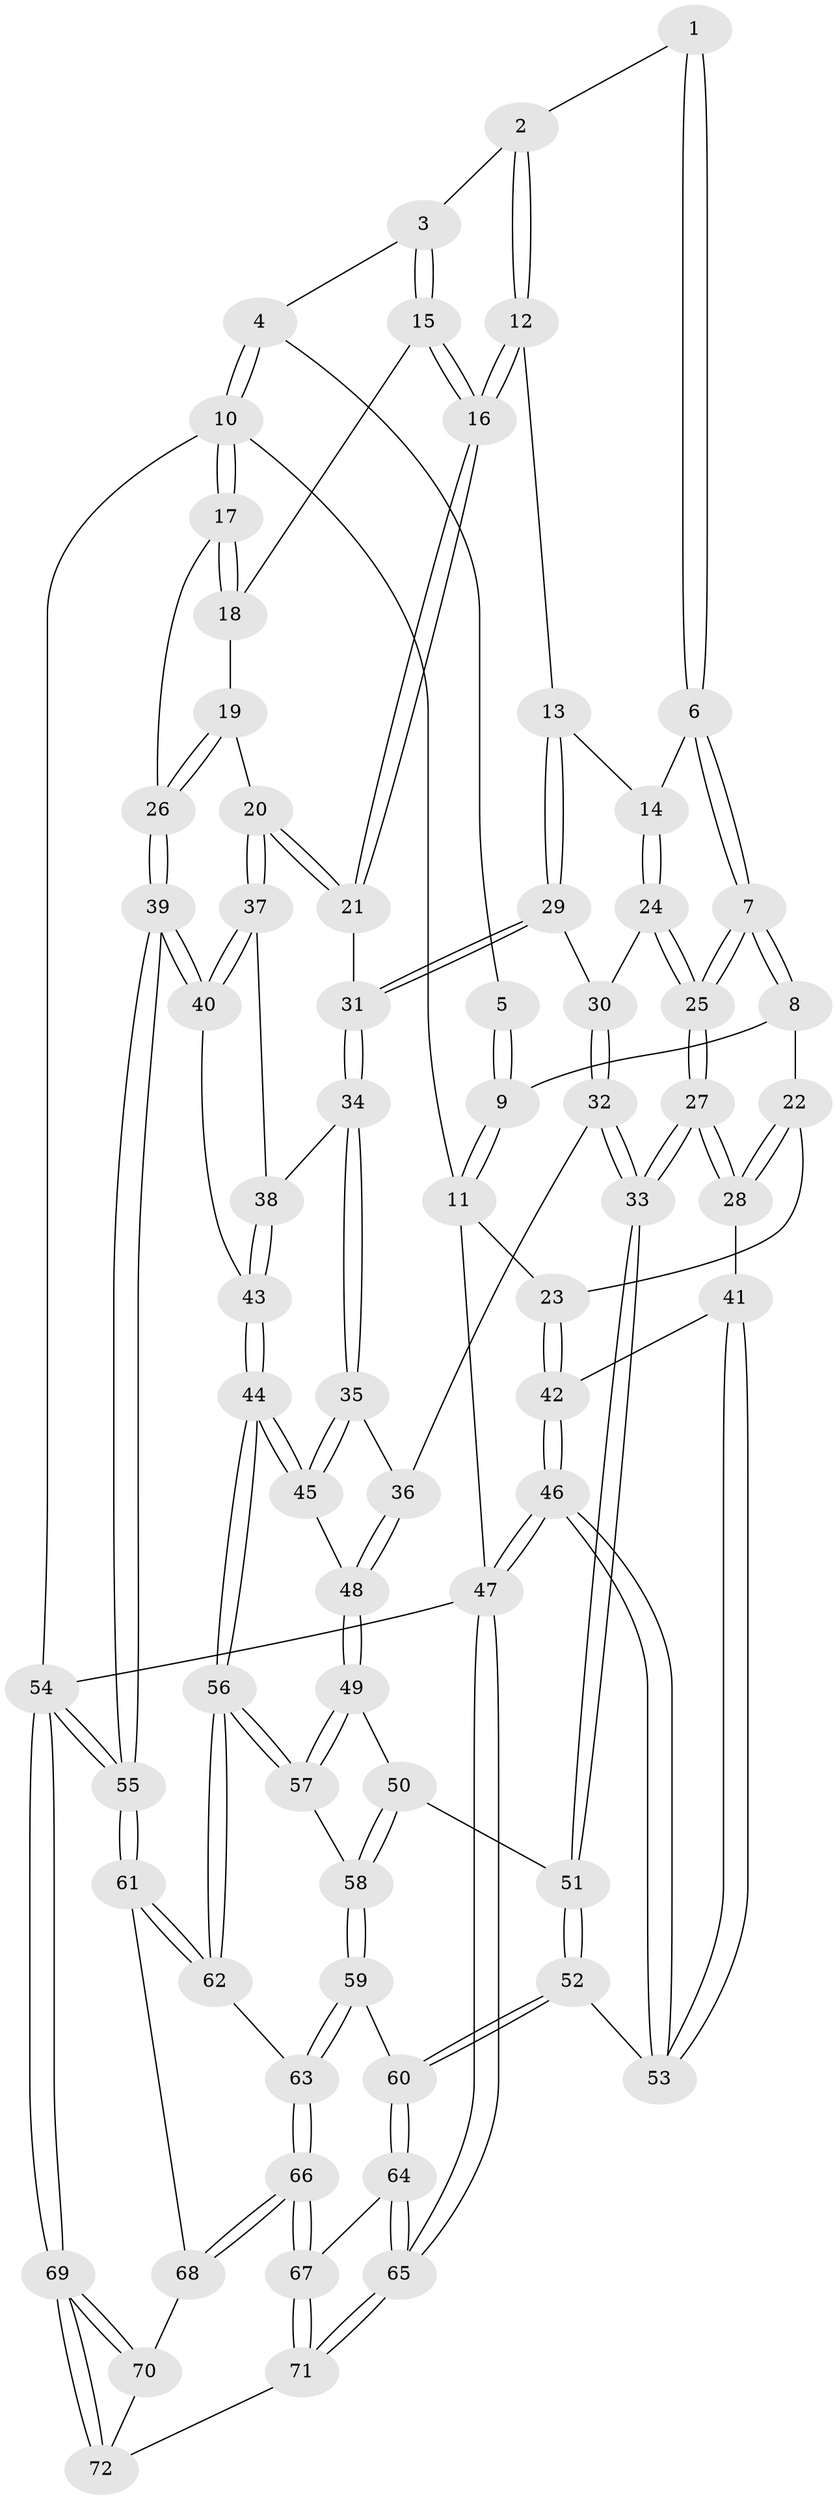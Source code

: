 // Generated by graph-tools (version 1.1) at 2025/11/02/27/25 16:11:52]
// undirected, 72 vertices, 177 edges
graph export_dot {
graph [start="1"]
  node [color=gray90,style=filled];
  1 [pos="+0.24551983858175788+0"];
  2 [pos="+0.43837128258778996+0.13510309671268708"];
  3 [pos="+0.6541901606014082+0"];
  4 [pos="+0.6766162460763571+0"];
  5 [pos="+0.21016808453521255+0"];
  6 [pos="+0.24734447947749355+0.11939777034133282"];
  7 [pos="+0.16368685476389472+0.22838211317600302"];
  8 [pos="+0.10914916128649467+0.1992925904519352"];
  9 [pos="+0+0"];
  10 [pos="+1+0"];
  11 [pos="+0+0"];
  12 [pos="+0.41900647678923647+0.20629971175948292"];
  13 [pos="+0.4173537259166327+0.20745223298328255"];
  14 [pos="+0.33797501121004797+0.20266132321552738"];
  15 [pos="+0.6683720107060455+0.07499490804880972"];
  16 [pos="+0.5776192973379267+0.251087115103487"];
  17 [pos="+1+0.16238663607049603"];
  18 [pos="+0.6985853554791075+0.11038046040246757"];
  19 [pos="+0.7594228601456756+0.1856711005475941"];
  20 [pos="+0.6755094958552115+0.3624209274345229"];
  21 [pos="+0.5809117622608098+0.2794510347722895"];
  22 [pos="+0.00633141252517503+0.2408035583318925"];
  23 [pos="+0+0.13141154982634082"];
  24 [pos="+0.29872220894139856+0.2794763216615614"];
  25 [pos="+0.17483512302353688+0.3331254017363042"];
  26 [pos="+1+0.3504686984800299"];
  27 [pos="+0.1472839479301904+0.4190954433195429"];
  28 [pos="+0.13190691699465365+0.4204204022517173"];
  29 [pos="+0.4105245993930888+0.3470937199283044"];
  30 [pos="+0.39233364249238806+0.3568246258516559"];
  31 [pos="+0.4928962592134999+0.36820629606833444"];
  32 [pos="+0.32403086042799956+0.44561914450242024"];
  33 [pos="+0.17404121470902334+0.44125302429308366"];
  34 [pos="+0.5191645070301549+0.4522477212098061"];
  35 [pos="+0.5083520252201333+0.47458031635318537"];
  36 [pos="+0.3274526945833663+0.4492606175561979"];
  37 [pos="+0.6932326932883908+0.39317834695191267"];
  38 [pos="+0.6175397931004288+0.44261036615741656"];
  39 [pos="+0.9682925075243176+0.4908340672779564"];
  40 [pos="+0.8886680563656344+0.4805635877213404"];
  41 [pos="+0.13026680045307779+0.4209445364623711"];
  42 [pos="+0+0.49781967756511086"];
  43 [pos="+0.6219766112016542+0.5889348220444935"];
  44 [pos="+0.5766290071800189+0.6307782495175683"];
  45 [pos="+0.5070187900966444+0.49952633646346384"];
  46 [pos="+0+0.6665589295628075"];
  47 [pos="+0+1"];
  48 [pos="+0.3842247371255028+0.5666112191259777"];
  49 [pos="+0.38234361017279844+0.5902283256612956"];
  50 [pos="+0.37580469574734127+0.5960731100931108"];
  51 [pos="+0.19879892216840822+0.5772248882391513"];
  52 [pos="+0.18168427631239498+0.7115121848079949"];
  53 [pos="+0.05767462843345439+0.6883714443290181"];
  54 [pos="+1+1"];
  55 [pos="+1+0.6901156212653718"];
  56 [pos="+0.5629008350739951+0.6840371890760586"];
  57 [pos="+0.5067545403399912+0.6606545179676172"];
  58 [pos="+0.3229462752584372+0.7066121320019089"];
  59 [pos="+0.32113956633073604+0.7093766441900082"];
  60 [pos="+0.19641429783034314+0.732221955058674"];
  61 [pos="+0.7121605258494876+0.7867537884012641"];
  62 [pos="+0.5635789097189828+0.686999589574192"];
  63 [pos="+0.4480239094897116+0.8101541497853441"];
  64 [pos="+0.19400644154814994+0.7841732490702875"];
  65 [pos="+0+1"];
  66 [pos="+0.42880237641076935+0.9366815466646715"];
  67 [pos="+0.39238312395452046+1"];
  68 [pos="+0.6969403552024397+0.8286504805774088"];
  69 [pos="+0.8696449684652207+1"];
  70 [pos="+0.6954986754486273+0.8727004683726916"];
  71 [pos="+0.39362527103820943+1"];
  72 [pos="+0.4356631744663607+1"];
  1 -- 2;
  1 -- 6;
  1 -- 6;
  2 -- 3;
  2 -- 12;
  2 -- 12;
  3 -- 4;
  3 -- 15;
  3 -- 15;
  4 -- 5;
  4 -- 10;
  4 -- 10;
  5 -- 9;
  5 -- 9;
  6 -- 7;
  6 -- 7;
  6 -- 14;
  7 -- 8;
  7 -- 8;
  7 -- 25;
  7 -- 25;
  8 -- 9;
  8 -- 22;
  9 -- 11;
  9 -- 11;
  10 -- 11;
  10 -- 17;
  10 -- 17;
  10 -- 54;
  11 -- 23;
  11 -- 47;
  12 -- 13;
  12 -- 16;
  12 -- 16;
  13 -- 14;
  13 -- 29;
  13 -- 29;
  14 -- 24;
  14 -- 24;
  15 -- 16;
  15 -- 16;
  15 -- 18;
  16 -- 21;
  16 -- 21;
  17 -- 18;
  17 -- 18;
  17 -- 26;
  18 -- 19;
  19 -- 20;
  19 -- 26;
  19 -- 26;
  20 -- 21;
  20 -- 21;
  20 -- 37;
  20 -- 37;
  21 -- 31;
  22 -- 23;
  22 -- 28;
  22 -- 28;
  23 -- 42;
  23 -- 42;
  24 -- 25;
  24 -- 25;
  24 -- 30;
  25 -- 27;
  25 -- 27;
  26 -- 39;
  26 -- 39;
  27 -- 28;
  27 -- 28;
  27 -- 33;
  27 -- 33;
  28 -- 41;
  29 -- 30;
  29 -- 31;
  29 -- 31;
  30 -- 32;
  30 -- 32;
  31 -- 34;
  31 -- 34;
  32 -- 33;
  32 -- 33;
  32 -- 36;
  33 -- 51;
  33 -- 51;
  34 -- 35;
  34 -- 35;
  34 -- 38;
  35 -- 36;
  35 -- 45;
  35 -- 45;
  36 -- 48;
  36 -- 48;
  37 -- 38;
  37 -- 40;
  37 -- 40;
  38 -- 43;
  38 -- 43;
  39 -- 40;
  39 -- 40;
  39 -- 55;
  39 -- 55;
  40 -- 43;
  41 -- 42;
  41 -- 53;
  41 -- 53;
  42 -- 46;
  42 -- 46;
  43 -- 44;
  43 -- 44;
  44 -- 45;
  44 -- 45;
  44 -- 56;
  44 -- 56;
  45 -- 48;
  46 -- 47;
  46 -- 47;
  46 -- 53;
  46 -- 53;
  47 -- 65;
  47 -- 65;
  47 -- 54;
  48 -- 49;
  48 -- 49;
  49 -- 50;
  49 -- 57;
  49 -- 57;
  50 -- 51;
  50 -- 58;
  50 -- 58;
  51 -- 52;
  51 -- 52;
  52 -- 53;
  52 -- 60;
  52 -- 60;
  54 -- 55;
  54 -- 55;
  54 -- 69;
  54 -- 69;
  55 -- 61;
  55 -- 61;
  56 -- 57;
  56 -- 57;
  56 -- 62;
  56 -- 62;
  57 -- 58;
  58 -- 59;
  58 -- 59;
  59 -- 60;
  59 -- 63;
  59 -- 63;
  60 -- 64;
  60 -- 64;
  61 -- 62;
  61 -- 62;
  61 -- 68;
  62 -- 63;
  63 -- 66;
  63 -- 66;
  64 -- 65;
  64 -- 65;
  64 -- 67;
  65 -- 71;
  65 -- 71;
  66 -- 67;
  66 -- 67;
  66 -- 68;
  66 -- 68;
  67 -- 71;
  67 -- 71;
  68 -- 70;
  69 -- 70;
  69 -- 70;
  69 -- 72;
  69 -- 72;
  70 -- 72;
  71 -- 72;
}
